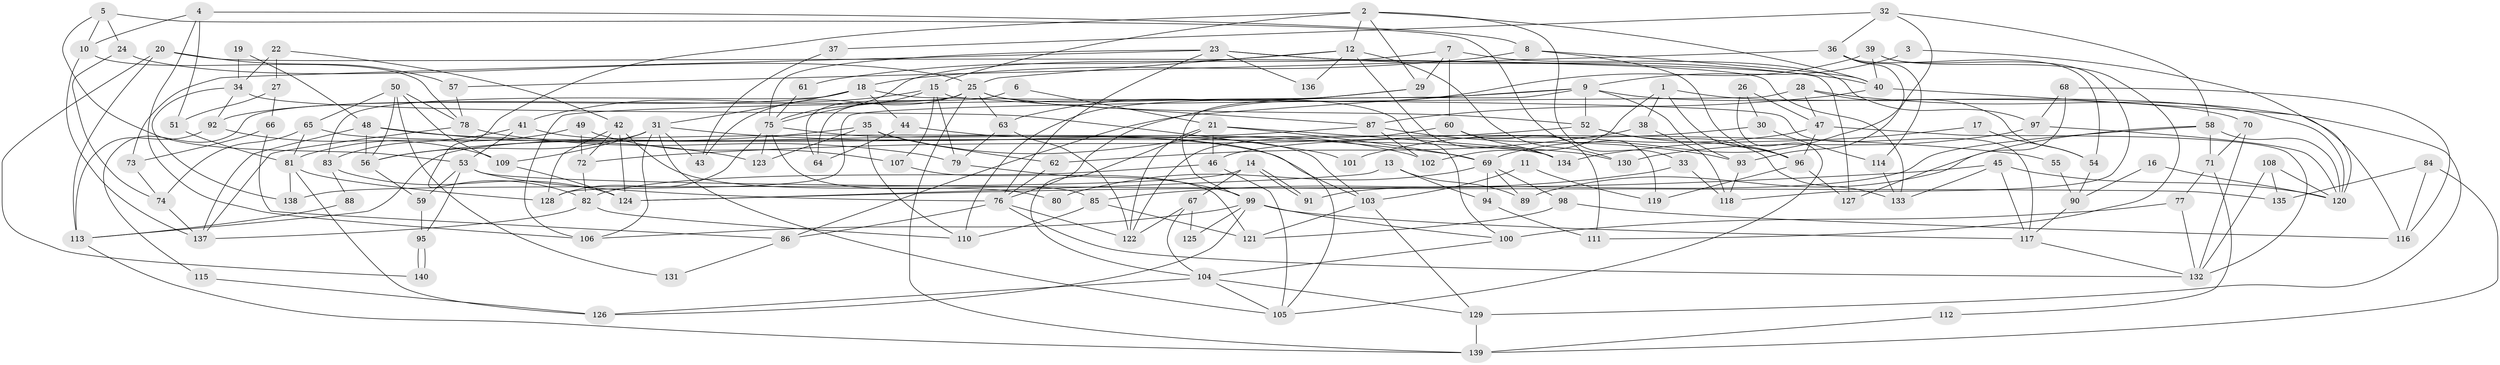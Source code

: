 // Generated by graph-tools (version 1.1) at 2025/36/03/09/25 02:36:15]
// undirected, 140 vertices, 280 edges
graph export_dot {
graph [start="1"]
  node [color=gray90,style=filled];
  1;
  2;
  3;
  4;
  5;
  6;
  7;
  8;
  9;
  10;
  11;
  12;
  13;
  14;
  15;
  16;
  17;
  18;
  19;
  20;
  21;
  22;
  23;
  24;
  25;
  26;
  27;
  28;
  29;
  30;
  31;
  32;
  33;
  34;
  35;
  36;
  37;
  38;
  39;
  40;
  41;
  42;
  43;
  44;
  45;
  46;
  47;
  48;
  49;
  50;
  51;
  52;
  53;
  54;
  55;
  56;
  57;
  58;
  59;
  60;
  61;
  62;
  63;
  64;
  65;
  66;
  67;
  68;
  69;
  70;
  71;
  72;
  73;
  74;
  75;
  76;
  77;
  78;
  79;
  80;
  81;
  82;
  83;
  84;
  85;
  86;
  87;
  88;
  89;
  90;
  91;
  92;
  93;
  94;
  95;
  96;
  97;
  98;
  99;
  100;
  101;
  102;
  103;
  104;
  105;
  106;
  107;
  108;
  109;
  110;
  111;
  112;
  113;
  114;
  115;
  116;
  117;
  118;
  119;
  120;
  121;
  122;
  123;
  124;
  125;
  126;
  127;
  128;
  129;
  130;
  131;
  132;
  133;
  134;
  135;
  136;
  137;
  138;
  139;
  140;
  1 -- 102;
  1 -- 38;
  1 -- 96;
  1 -- 120;
  2 -- 12;
  2 -- 82;
  2 -- 15;
  2 -- 29;
  2 -- 33;
  2 -- 40;
  3 -- 9;
  3 -- 120;
  4 -- 8;
  4 -- 10;
  4 -- 51;
  4 -- 106;
  5 -- 53;
  5 -- 10;
  5 -- 24;
  5 -- 119;
  6 -- 64;
  6 -- 21;
  7 -- 97;
  7 -- 75;
  7 -- 29;
  7 -- 60;
  8 -- 96;
  8 -- 18;
  8 -- 40;
  9 -- 52;
  9 -- 106;
  9 -- 70;
  9 -- 86;
  9 -- 93;
  9 -- 99;
  10 -- 137;
  10 -- 78;
  11 -- 119;
  11 -- 103;
  12 -- 134;
  12 -- 25;
  12 -- 61;
  12 -- 130;
  12 -- 136;
  13 -- 89;
  13 -- 124;
  13 -- 94;
  14 -- 91;
  14 -- 91;
  14 -- 67;
  14 -- 138;
  15 -- 79;
  15 -- 41;
  15 -- 75;
  15 -- 87;
  15 -- 107;
  16 -- 120;
  16 -- 90;
  17 -- 134;
  17 -- 54;
  18 -- 83;
  18 -- 31;
  18 -- 44;
  18 -- 92;
  18 -- 117;
  19 -- 34;
  19 -- 48;
  20 -- 113;
  20 -- 133;
  20 -- 57;
  20 -- 140;
  21 -- 104;
  21 -- 69;
  21 -- 46;
  21 -- 122;
  21 -- 130;
  22 -- 42;
  22 -- 27;
  22 -- 34;
  23 -- 40;
  23 -- 76;
  23 -- 73;
  23 -- 75;
  23 -- 127;
  23 -- 136;
  24 -- 25;
  24 -- 74;
  25 -- 100;
  25 -- 63;
  25 -- 43;
  25 -- 52;
  25 -- 64;
  25 -- 115;
  25 -- 139;
  26 -- 105;
  26 -- 47;
  26 -- 30;
  27 -- 66;
  27 -- 51;
  28 -- 47;
  28 -- 128;
  28 -- 54;
  28 -- 129;
  29 -- 63;
  29 -- 110;
  30 -- 46;
  30 -- 114;
  31 -- 105;
  31 -- 106;
  31 -- 43;
  31 -- 56;
  31 -- 69;
  31 -- 109;
  32 -- 93;
  32 -- 36;
  32 -- 37;
  32 -- 58;
  33 -- 118;
  33 -- 85;
  34 -- 92;
  34 -- 101;
  34 -- 138;
  35 -- 110;
  35 -- 56;
  35 -- 62;
  35 -- 102;
  35 -- 123;
  36 -- 57;
  36 -- 114;
  36 -- 54;
  36 -- 69;
  37 -- 43;
  38 -- 62;
  38 -- 118;
  39 -- 40;
  39 -- 76;
  39 -- 111;
  39 -- 118;
  40 -- 87;
  40 -- 116;
  41 -- 53;
  41 -- 83;
  41 -- 103;
  42 -- 128;
  42 -- 72;
  42 -- 80;
  42 -- 124;
  44 -- 103;
  44 -- 64;
  45 -- 117;
  45 -- 124;
  45 -- 120;
  45 -- 133;
  46 -- 82;
  46 -- 105;
  47 -- 96;
  47 -- 132;
  47 -- 101;
  48 -- 123;
  48 -- 137;
  48 -- 55;
  48 -- 56;
  49 -- 81;
  49 -- 107;
  49 -- 72;
  50 -- 56;
  50 -- 109;
  50 -- 65;
  50 -- 78;
  50 -- 131;
  51 -- 81;
  52 -- 72;
  52 -- 96;
  52 -- 133;
  53 -- 76;
  53 -- 95;
  53 -- 59;
  53 -- 135;
  54 -- 90;
  55 -- 90;
  56 -- 59;
  57 -- 78;
  58 -- 120;
  58 -- 71;
  58 -- 89;
  58 -- 91;
  59 -- 95;
  60 -- 111;
  60 -- 122;
  60 -- 134;
  61 -- 75;
  62 -- 76;
  63 -- 122;
  63 -- 79;
  65 -- 81;
  65 -- 74;
  65 -- 134;
  66 -- 86;
  66 -- 73;
  67 -- 104;
  67 -- 122;
  67 -- 125;
  68 -- 127;
  68 -- 97;
  68 -- 116;
  69 -- 80;
  69 -- 89;
  69 -- 94;
  69 -- 98;
  70 -- 132;
  70 -- 71;
  71 -- 77;
  71 -- 112;
  72 -- 82;
  73 -- 74;
  74 -- 137;
  75 -- 85;
  75 -- 105;
  75 -- 123;
  75 -- 128;
  76 -- 132;
  76 -- 122;
  76 -- 86;
  77 -- 132;
  77 -- 100;
  78 -- 79;
  78 -- 137;
  79 -- 99;
  81 -- 126;
  81 -- 138;
  81 -- 128;
  82 -- 137;
  82 -- 110;
  83 -- 124;
  83 -- 88;
  84 -- 116;
  84 -- 139;
  84 -- 135;
  85 -- 110;
  85 -- 121;
  86 -- 131;
  87 -- 93;
  87 -- 102;
  87 -- 113;
  88 -- 113;
  90 -- 117;
  92 -- 113;
  92 -- 109;
  93 -- 118;
  94 -- 111;
  95 -- 140;
  95 -- 140;
  96 -- 119;
  96 -- 127;
  97 -- 120;
  97 -- 130;
  98 -- 116;
  98 -- 121;
  99 -- 100;
  99 -- 106;
  99 -- 117;
  99 -- 125;
  99 -- 126;
  100 -- 104;
  103 -- 121;
  103 -- 129;
  104 -- 129;
  104 -- 105;
  104 -- 126;
  107 -- 121;
  108 -- 120;
  108 -- 135;
  108 -- 132;
  109 -- 124;
  112 -- 139;
  113 -- 139;
  114 -- 133;
  115 -- 126;
  117 -- 132;
  129 -- 139;
}
